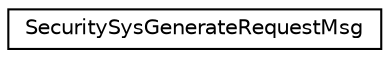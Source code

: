 digraph "Graphical Class Hierarchy"
{
  edge [fontname="Helvetica",fontsize="10",labelfontname="Helvetica",labelfontsize="10"];
  node [fontname="Helvetica",fontsize="10",shape=record];
  rankdir="LR";
  Node1 [label="SecuritySysGenerateRequestMsg",height=0.2,width=0.4,color="black", fillcolor="white", style="filled",URL="$struct_security_sys_generate_request_msg.html"];
}
